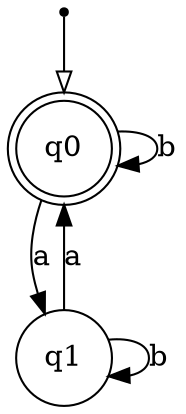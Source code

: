 digraph {
  node [shape=point]; __start;
  node [shape = doublecircle]; q0;
  node [shape = circle]; q1;

  __start -> q0 [arrowhead = empty];
  q0 -> q1 [label = "a"];
  q0 -> q0 [label = "b"];
  q1 -> q0 [label = "a"];
  q1 -> q1 [label = "b"];
}